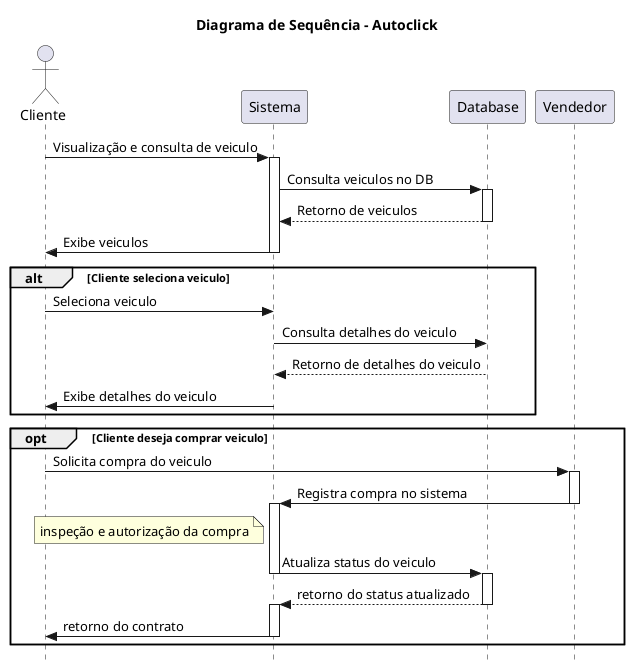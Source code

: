 @startuml sequenceDiagram
skinparam Style strictuml
title Diagrama de Sequência - Autoclick
actor Cliente
Cliente -> Sistema: Visualização e consulta de veiculo
activate Sistema
Sistema -> Database: Consulta veiculos no DB
activate Database
Database --> Sistema: Retorno de veiculos
deactivate Database
Sistema -> Cliente: Exibe veiculos
deactivate Sistema
alt Cliente seleciona veiculo
    Cliente -> Sistema: Seleciona veiculo
    Sistema -> Database: Consulta detalhes do veiculo
    Database --> Sistema: Retorno de detalhes do veiculo
    Sistema -> Cliente: Exibe detalhes do veiculo
end
opt Cliente deseja comprar veiculo
    Cliente -> Vendedor: Solicita compra do veiculo
    activate Vendedor
    Vendedor -> Sistema: Registra compra no sistema
    note left of Sistema: inspeção e autorização da compra
    deactivate Vendedor
    activate Sistema
    Sistema -> Database: Atualiza status do veiculo
    deactivate Sistema
    activate Database
    Database --> Sistema: retorno do status atualizado
    deactivate Database
    activate Sistema
    Sistema -> Cliente: retorno do contrato
    deactivate Sistema
end
@enduml